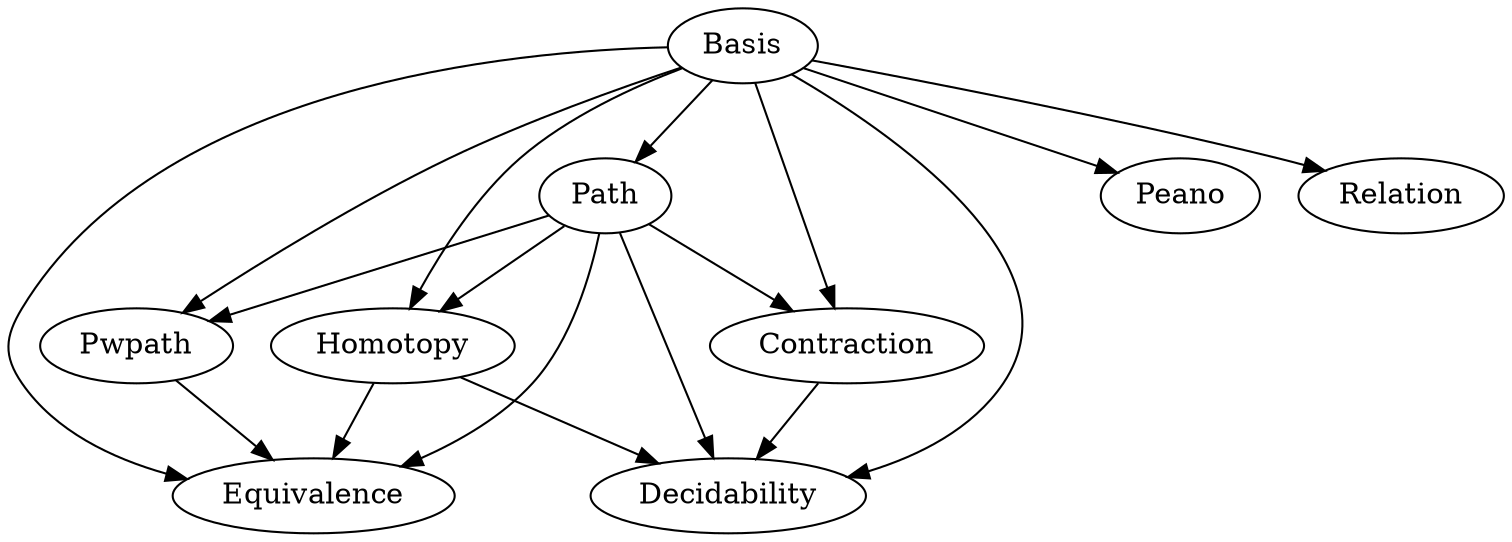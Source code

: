 digraph deps {

  Basis -> Path;

  Path -> Homotopy;
  Basis -> Homotopy;

  Basis -> Pwpath;
  Path -> Pwpath;

  Basis -> Contraction;
  Path -> Contraction;

  Basis -> Equivalence;
  Path -> Equivalence;
  Pwpath -> Equivalence;
  Homotopy -> Equivalence;

  Basis -> Peano;

  Basis -> Decidability;
  Path -> Decidability;
  Homotopy -> Decidability;
  Contraction -> Decidability;

  Basis -> Relation;

}
